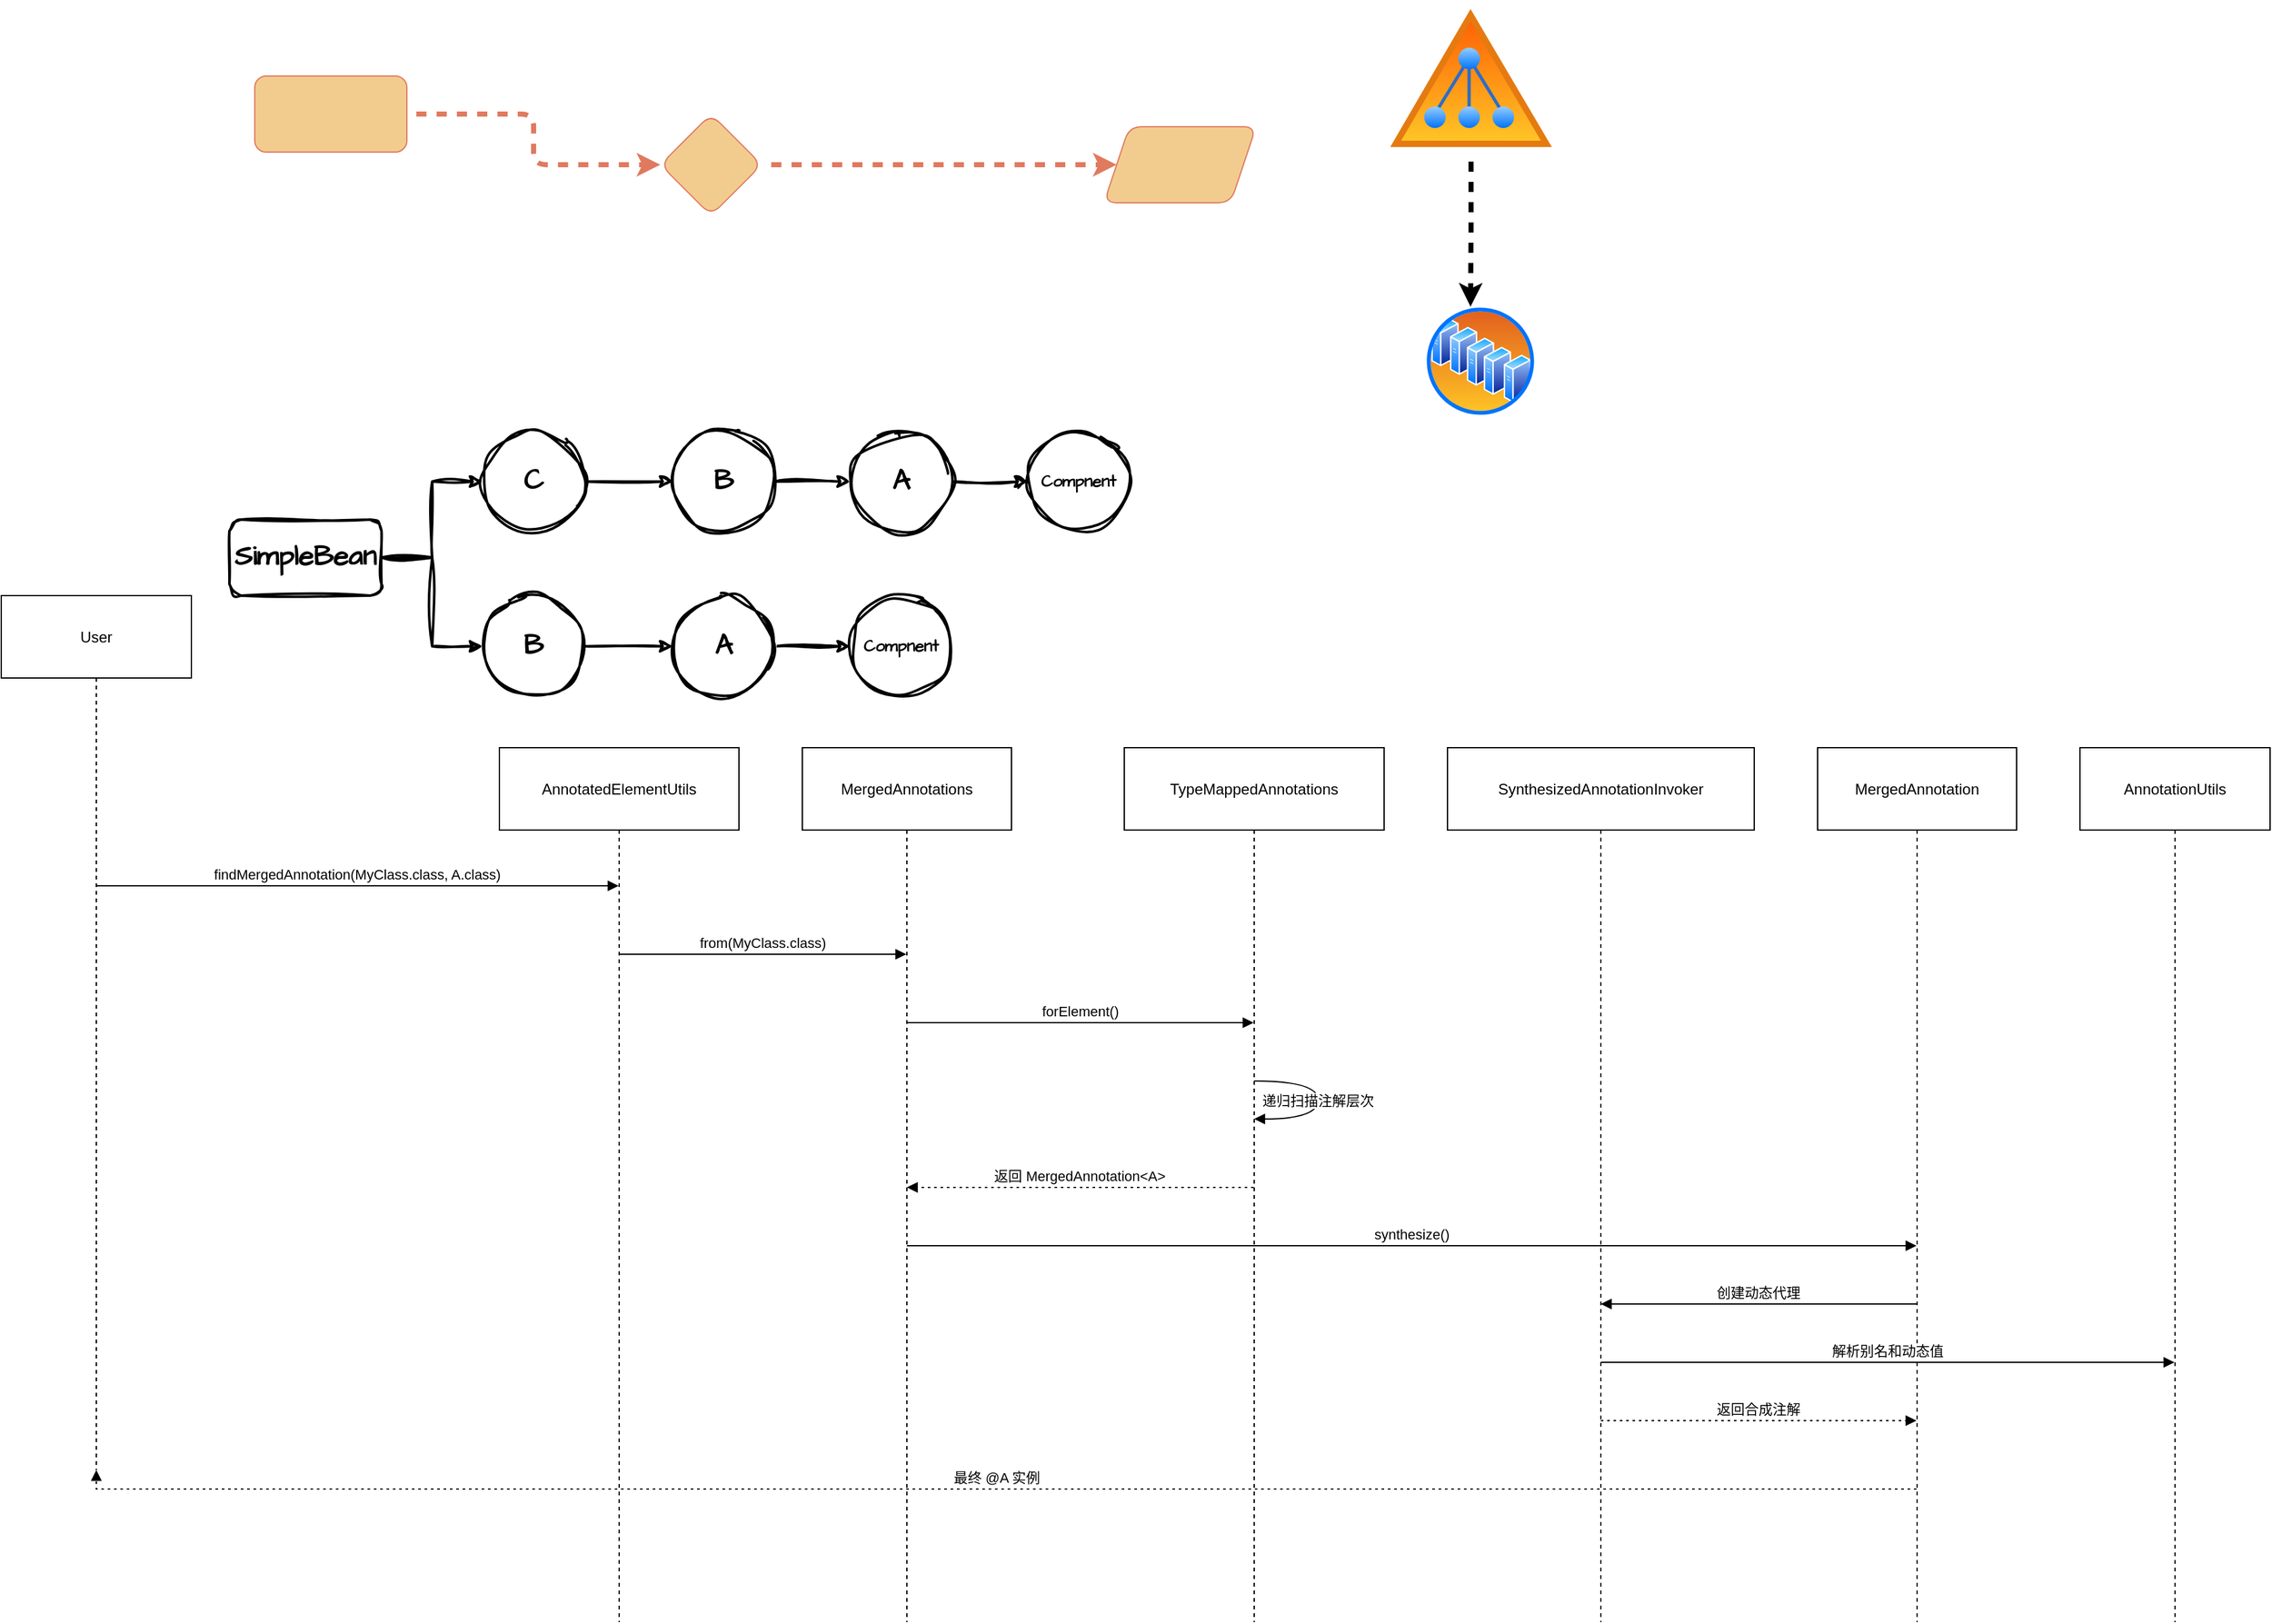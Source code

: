 <mxfile version="27.1.4" pages="2">
  <diagram name="第 1 页" id="ZaIxbTGt9ljsvJBM_i2E">
    <mxGraphModel dx="2115" dy="508" grid="1" gridSize="10" guides="1" tooltips="1" connect="1" arrows="1" fold="1" page="1" pageScale="1" pageWidth="1169" pageHeight="827" background="none" math="0" shadow="0" adaptiveColors="none">
      <root>
        <mxCell id="0" />
        <mxCell id="1" parent="0" />
        <mxCell id="FoRi43nugjsTQ1BUYzOQ-5" value="" style="edgeStyle=orthogonalEdgeStyle;rounded=1;hachureGap=4;orthogonalLoop=1;jettySize=auto;html=1;fontFamily=Architects Daughter;fontSource=https%3A%2F%2Ffonts.googleapis.com%2Fcss%3Ffamily%3DArchitects%2BDaughter;labelBackgroundColor=none;fontColor=default;strokeColor=#E07A5F;flowAnimation=1;shadow=0;strokeWidth=4;" parent="1" source="FoRi43nugjsTQ1BUYzOQ-2" target="FoRi43nugjsTQ1BUYzOQ-4" edge="1">
          <mxGeometry relative="1" as="geometry" />
        </mxCell>
        <mxCell id="FoRi43nugjsTQ1BUYzOQ-3" value="" style="edgeStyle=orthogonalEdgeStyle;rounded=1;hachureGap=4;orthogonalLoop=1;jettySize=auto;html=1;fontFamily=Architects Daughter;fontSource=https%3A%2F%2Ffonts.googleapis.com%2Fcss%3Ffamily%3DArchitects%2BDaughter;labelBackgroundColor=none;fontColor=default;strokeColor=#E07A5F;flowAnimation=1;strokeWidth=4;jumpStyle=arc;" parent="1" source="FoRi43nugjsTQ1BUYzOQ-1" target="FoRi43nugjsTQ1BUYzOQ-2" edge="1">
          <mxGeometry relative="1" as="geometry" />
        </mxCell>
        <mxCell id="FoRi43nugjsTQ1BUYzOQ-1" value="" style="rounded=1;whiteSpace=wrap;html=1;hachureGap=4;fontFamily=Architects Daughter;fontSource=https%3A%2F%2Ffonts.googleapis.com%2Fcss%3Ffamily%3DArchitects%2BDaughter;labelBackgroundColor=none;fillColor=#F2CC8F;strokeColor=#E07A5F;fontColor=#393C56;" parent="1" vertex="1">
          <mxGeometry x="80" y="100" width="120" height="60" as="geometry" />
        </mxCell>
        <mxCell id="FoRi43nugjsTQ1BUYzOQ-2" value="" style="rhombus;whiteSpace=wrap;html=1;fontFamily=Architects Daughter;rounded=1;hachureGap=4;fontSource=https%3A%2F%2Ffonts.googleapis.com%2Fcss%3Ffamily%3DArchitects%2BDaughter;labelBackgroundColor=none;fillColor=#F2CC8F;strokeColor=#E07A5F;fontColor=#393C56;" parent="1" vertex="1">
          <mxGeometry x="400" y="130" width="80" height="80" as="geometry" />
        </mxCell>
        <mxCell id="FoRi43nugjsTQ1BUYzOQ-4" value="" style="shape=parallelogram;perimeter=parallelogramPerimeter;whiteSpace=wrap;html=1;fixedSize=1;fontFamily=Architects Daughter;rounded=1;hachureGap=4;fontSource=https%3A%2F%2Ffonts.googleapis.com%2Fcss%3Ffamily%3DArchitects%2BDaughter;labelBackgroundColor=none;fillColor=#F2CC8F;strokeColor=#E07A5F;fontColor=#393C56;noLabel=0;direction=west;portConstraintRotation=0;fixDash=0;container=0;dropTarget=0;recursiveResize=1;collapsible=0;metaEdit=0;treeFolding=0;treeMoving=0;enumerate=0;comic=0;" parent="1" vertex="1">
          <mxGeometry x="750" y="140" width="120" height="60" as="geometry">
            <mxRectangle x="500" y="360" width="50" height="40" as="alternateBounds" />
          </mxGeometry>
        </mxCell>
        <mxCell id="-wWxlK1CALG98RiuXOY9-1" value="" style="image;aspect=fixed;perimeter=ellipsePerimeter;html=1;align=center;shadow=0;dashed=0;spacingTop=3;image=img/lib/active_directory/active_directory.svg;noLabel=0;" parent="1" vertex="1">
          <mxGeometry x="970" y="40" width="139.18" height="120" as="geometry" />
        </mxCell>
        <mxCell id="-wWxlK1CALG98RiuXOY9-2" value="" style="image;aspect=fixed;perimeter=ellipsePerimeter;html=1;align=center;shadow=0;dashed=0;spacingTop=3;image=img/lib/active_directory/server_farm.svg;" parent="1" vertex="1">
          <mxGeometry x="1003" y="280" width="88" height="90" as="geometry" />
        </mxCell>
        <mxCell id="A8otQemTXDLGVKK_Nkt2-9" style="edgeStyle=orthogonalEdgeStyle;rounded=0;orthogonalLoop=1;jettySize=auto;html=1;entryX=0;entryY=0.5;entryDx=0;entryDy=0;strokeWidth=2;sketch=1;curveFitting=1;jiggle=2;" parent="1" source="A8otQemTXDLGVKK_Nkt2-4" target="A8otQemTXDLGVKK_Nkt2-8" edge="1">
          <mxGeometry relative="1" as="geometry" />
        </mxCell>
        <mxCell id="A8otQemTXDLGVKK_Nkt2-4" value="&lt;font style=&quot;font-size: 22px;&quot;&gt;&lt;b&gt;C&lt;/b&gt;&lt;/font&gt;" style="ellipse;whiteSpace=wrap;html=1;aspect=fixed;hachureGap=4;fontFamily=Architects Daughter;fontSource=https%3A%2F%2Ffonts.googleapis.com%2Fcss%3Ffamily%3DArchitects%2BDaughter;strokeWidth=2;sketch=1;curveFitting=1;jiggle=2;" parent="1" vertex="1">
          <mxGeometry x="260" y="380" width="80" height="80" as="geometry" />
        </mxCell>
        <mxCell id="A8otQemTXDLGVKK_Nkt2-17" value="" style="edgeStyle=orthogonalEdgeStyle;rounded=0;orthogonalLoop=1;jettySize=auto;html=1;strokeWidth=2;sketch=1;curveFitting=1;jiggle=2;" parent="1" source="A8otQemTXDLGVKK_Nkt2-6" target="A8otQemTXDLGVKK_Nkt2-15" edge="1">
          <mxGeometry relative="1" as="geometry" />
        </mxCell>
        <mxCell id="A8otQemTXDLGVKK_Nkt2-6" value="&lt;font style=&quot;font-size: 22px;&quot;&gt;&lt;b&gt;B&lt;/b&gt;&lt;/font&gt;" style="ellipse;whiteSpace=wrap;html=1;aspect=fixed;hachureGap=4;fontFamily=Architects Daughter;fontSource=https%3A%2F%2Ffonts.googleapis.com%2Fcss%3Ffamily%3DArchitects%2BDaughter;strokeWidth=2;sketch=1;curveFitting=1;jiggle=2;" parent="1" vertex="1">
          <mxGeometry x="260" y="510" width="80" height="80" as="geometry" />
        </mxCell>
        <mxCell id="A8otQemTXDLGVKK_Nkt2-11" value="" style="edgeStyle=orthogonalEdgeStyle;rounded=0;orthogonalLoop=1;jettySize=auto;html=1;strokeWidth=2;sketch=1;curveFitting=1;jiggle=2;" parent="1" source="A8otQemTXDLGVKK_Nkt2-8" target="A8otQemTXDLGVKK_Nkt2-10" edge="1">
          <mxGeometry relative="1" as="geometry" />
        </mxCell>
        <mxCell id="A8otQemTXDLGVKK_Nkt2-8" value="&lt;font style=&quot;font-size: 22px;&quot;&gt;&lt;b&gt;B&lt;/b&gt;&lt;/font&gt;" style="ellipse;whiteSpace=wrap;html=1;aspect=fixed;hachureGap=4;fontFamily=Architects Daughter;fontSource=https%3A%2F%2Ffonts.googleapis.com%2Fcss%3Ffamily%3DArchitects%2BDaughter;strokeWidth=2;sketch=1;curveFitting=1;jiggle=2;" parent="1" vertex="1">
          <mxGeometry x="410" y="380" width="80" height="80" as="geometry" />
        </mxCell>
        <mxCell id="A8otQemTXDLGVKK_Nkt2-13" value="" style="edgeStyle=orthogonalEdgeStyle;rounded=0;orthogonalLoop=1;jettySize=auto;html=1;strokeWidth=2;sketch=1;curveFitting=1;jiggle=2;" parent="1" source="A8otQemTXDLGVKK_Nkt2-10" target="A8otQemTXDLGVKK_Nkt2-12" edge="1">
          <mxGeometry relative="1" as="geometry" />
        </mxCell>
        <mxCell id="A8otQemTXDLGVKK_Nkt2-10" value="&lt;font style=&quot;font-size: 22px;&quot;&gt;&lt;b&gt;A&lt;/b&gt;&lt;/font&gt;" style="ellipse;whiteSpace=wrap;html=1;aspect=fixed;hachureGap=4;fontFamily=Architects Daughter;fontSource=https%3A%2F%2Ffonts.googleapis.com%2Fcss%3Ffamily%3DArchitects%2BDaughter;strokeWidth=2;sketch=1;curveFitting=1;jiggle=2;" parent="1" vertex="1">
          <mxGeometry x="550" y="380" width="80" height="80" as="geometry" />
        </mxCell>
        <mxCell id="A8otQemTXDLGVKK_Nkt2-12" value="&lt;font style=&quot;font-size: 13px;&quot;&gt;&lt;b style=&quot;&quot;&gt;Compnent&lt;/b&gt;&lt;/font&gt;" style="ellipse;whiteSpace=wrap;html=1;aspect=fixed;hachureGap=4;fontFamily=Architects Daughter;fontSource=https%3A%2F%2Ffonts.googleapis.com%2Fcss%3Ffamily%3DArchitects%2BDaughter;strokeWidth=2;sketch=1;curveFitting=1;jiggle=2;" parent="1" vertex="1">
          <mxGeometry x="690" y="380" width="80" height="80" as="geometry" />
        </mxCell>
        <mxCell id="A8otQemTXDLGVKK_Nkt2-14" value="" style="edgeStyle=orthogonalEdgeStyle;rounded=0;orthogonalLoop=1;jettySize=auto;html=1;strokeWidth=2;sketch=1;curveFitting=1;jiggle=2;" parent="1" source="A8otQemTXDLGVKK_Nkt2-15" target="A8otQemTXDLGVKK_Nkt2-16" edge="1">
          <mxGeometry relative="1" as="geometry" />
        </mxCell>
        <mxCell id="A8otQemTXDLGVKK_Nkt2-15" value="&lt;font style=&quot;font-size: 22px;&quot;&gt;&lt;b&gt;A&lt;/b&gt;&lt;/font&gt;" style="ellipse;whiteSpace=wrap;html=1;aspect=fixed;hachureGap=4;fontFamily=Architects Daughter;fontSource=https%3A%2F%2Ffonts.googleapis.com%2Fcss%3Ffamily%3DArchitects%2BDaughter;strokeWidth=2;sketch=1;curveFitting=1;jiggle=2;" parent="1" vertex="1">
          <mxGeometry x="410" y="510" width="80" height="80" as="geometry" />
        </mxCell>
        <mxCell id="A8otQemTXDLGVKK_Nkt2-16" value="&lt;font style=&quot;font-size: 13px;&quot;&gt;&lt;b style=&quot;&quot;&gt;Compnent&lt;/b&gt;&lt;/font&gt;" style="ellipse;whiteSpace=wrap;html=1;aspect=fixed;hachureGap=4;fontFamily=Architects Daughter;fontSource=https%3A%2F%2Ffonts.googleapis.com%2Fcss%3Ffamily%3DArchitects%2BDaughter;strokeWidth=2;sketch=1;curveFitting=1;jiggle=2;" parent="1" vertex="1">
          <mxGeometry x="550" y="510" width="80" height="80" as="geometry" />
        </mxCell>
        <mxCell id="A8otQemTXDLGVKK_Nkt2-19" style="edgeStyle=orthogonalEdgeStyle;rounded=0;orthogonalLoop=1;jettySize=auto;html=1;entryX=0;entryY=0.5;entryDx=0;entryDy=0;strokeWidth=2;sketch=1;curveFitting=1;jiggle=2;" parent="1" source="A8otQemTXDLGVKK_Nkt2-18" target="A8otQemTXDLGVKK_Nkt2-4" edge="1">
          <mxGeometry relative="1" as="geometry" />
        </mxCell>
        <mxCell id="A8otQemTXDLGVKK_Nkt2-20" style="edgeStyle=orthogonalEdgeStyle;rounded=0;orthogonalLoop=1;jettySize=auto;html=1;entryX=0;entryY=0.5;entryDx=0;entryDy=0;strokeWidth=2;sketch=1;curveFitting=1;jiggle=2;" parent="1" source="A8otQemTXDLGVKK_Nkt2-18" target="A8otQemTXDLGVKK_Nkt2-6" edge="1">
          <mxGeometry relative="1" as="geometry" />
        </mxCell>
        <mxCell id="A8otQemTXDLGVKK_Nkt2-18" value="&lt;font face=&quot;Architects Daughter&quot;&gt;&lt;span style=&quot;font-size: 22px;&quot;&gt;&lt;b&gt;SimpleBean&lt;/b&gt;&lt;/span&gt;&lt;/font&gt;" style="rounded=1;whiteSpace=wrap;html=1;strokeWidth=2;sketch=1;curveFitting=1;jiggle=2;" parent="1" vertex="1">
          <mxGeometry x="60" y="450" width="120" height="60" as="geometry" />
        </mxCell>
        <mxCell id="A8otQemTXDLGVKK_Nkt2-21" style="edgeStyle=orthogonalEdgeStyle;rounded=0;orthogonalLoop=1;jettySize=auto;html=1;entryX=0.411;entryY=0.022;entryDx=0;entryDy=0;entryPerimeter=0;flowAnimation=1;strokeWidth=4;" parent="1" source="-wWxlK1CALG98RiuXOY9-1" target="-wWxlK1CALG98RiuXOY9-2" edge="1">
          <mxGeometry relative="1" as="geometry" />
        </mxCell>
        <mxCell id="3ZHPrcl5G1pGr7z4v0Rn-2" value="User" style="shape=umlLifeline;perimeter=lifelinePerimeter;whiteSpace=wrap;container=1;dropTarget=0;collapsible=0;recursiveResize=0;outlineConnect=0;portConstraint=eastwest;newEdgeStyle={&quot;edgeStyle&quot;:&quot;elbowEdgeStyle&quot;,&quot;elbow&quot;:&quot;vertical&quot;,&quot;curved&quot;:0,&quot;rounded&quot;:0};size=65;shadow=0;" parent="1" vertex="1">
          <mxGeometry x="-120" y="510" width="150" height="690" as="geometry" />
        </mxCell>
        <mxCell id="3ZHPrcl5G1pGr7z4v0Rn-3" value="AnnotatedElementUtils" style="shape=umlLifeline;perimeter=lifelinePerimeter;whiteSpace=wrap;container=1;dropTarget=0;collapsible=0;recursiveResize=0;outlineConnect=0;portConstraint=eastwest;newEdgeStyle={&quot;edgeStyle&quot;:&quot;elbowEdgeStyle&quot;,&quot;elbow&quot;:&quot;vertical&quot;,&quot;curved&quot;:0,&quot;rounded&quot;:0};size=65;shadow=0;" parent="1" vertex="1">
          <mxGeometry x="273" y="630" width="189" height="690" as="geometry" />
        </mxCell>
        <mxCell id="3ZHPrcl5G1pGr7z4v0Rn-4" value="MergedAnnotations" style="shape=umlLifeline;perimeter=lifelinePerimeter;whiteSpace=wrap;container=1;dropTarget=0;collapsible=0;recursiveResize=0;outlineConnect=0;portConstraint=eastwest;newEdgeStyle={&quot;edgeStyle&quot;:&quot;elbowEdgeStyle&quot;,&quot;elbow&quot;:&quot;vertical&quot;,&quot;curved&quot;:0,&quot;rounded&quot;:0};size=65;" parent="1" vertex="1">
          <mxGeometry x="512" y="630" width="165" height="690" as="geometry" />
        </mxCell>
        <mxCell id="3ZHPrcl5G1pGr7z4v0Rn-5" value="TypeMappedAnnotations" style="shape=umlLifeline;perimeter=lifelinePerimeter;whiteSpace=wrap;container=1;dropTarget=0;collapsible=0;recursiveResize=0;outlineConnect=0;portConstraint=eastwest;newEdgeStyle={&quot;edgeStyle&quot;:&quot;elbowEdgeStyle&quot;,&quot;elbow&quot;:&quot;vertical&quot;,&quot;curved&quot;:0,&quot;rounded&quot;:0};size=65;" parent="1" vertex="1">
          <mxGeometry x="766" y="630" width="205" height="690" as="geometry" />
        </mxCell>
        <mxCell id="3ZHPrcl5G1pGr7z4v0Rn-6" value="SynthesizedAnnotationInvoker" style="shape=umlLifeline;perimeter=lifelinePerimeter;whiteSpace=wrap;container=1;dropTarget=0;collapsible=0;recursiveResize=0;outlineConnect=0;portConstraint=eastwest;newEdgeStyle={&quot;edgeStyle&quot;:&quot;elbowEdgeStyle&quot;,&quot;elbow&quot;:&quot;vertical&quot;,&quot;curved&quot;:0,&quot;rounded&quot;:0};size=65;" parent="1" vertex="1">
          <mxGeometry x="1021" y="630" width="242" height="690" as="geometry" />
        </mxCell>
        <mxCell id="3ZHPrcl5G1pGr7z4v0Rn-7" value="MergedAnnotation" style="shape=umlLifeline;perimeter=lifelinePerimeter;whiteSpace=wrap;container=1;dropTarget=0;collapsible=0;recursiveResize=0;outlineConnect=0;portConstraint=eastwest;newEdgeStyle={&quot;edgeStyle&quot;:&quot;elbowEdgeStyle&quot;,&quot;elbow&quot;:&quot;vertical&quot;,&quot;curved&quot;:0,&quot;rounded&quot;:0};size=65;" parent="1" vertex="1">
          <mxGeometry x="1313" y="630" width="157" height="690" as="geometry" />
        </mxCell>
        <mxCell id="3ZHPrcl5G1pGr7z4v0Rn-8" value="AnnotationUtils" style="shape=umlLifeline;perimeter=lifelinePerimeter;whiteSpace=wrap;container=1;dropTarget=0;collapsible=0;recursiveResize=0;outlineConnect=0;portConstraint=eastwest;newEdgeStyle={&quot;edgeStyle&quot;:&quot;elbowEdgeStyle&quot;,&quot;elbow&quot;:&quot;vertical&quot;,&quot;curved&quot;:0,&quot;rounded&quot;:0};size=65;" parent="1" vertex="1">
          <mxGeometry x="1520" y="630" width="150" height="690" as="geometry" />
        </mxCell>
        <mxCell id="3ZHPrcl5G1pGr7z4v0Rn-9" value="findMergedAnnotation(MyClass.class, A.class)" style="verticalAlign=bottom;edgeStyle=elbowEdgeStyle;elbow=vertical;curved=0;rounded=0;endArrow=block;shadow=0;" parent="1" source="3ZHPrcl5G1pGr7z4v0Rn-2" target="3ZHPrcl5G1pGr7z4v0Rn-3" edge="1">
          <mxGeometry relative="1" as="geometry">
            <Array as="points">
              <mxPoint x="170" y="739" />
            </Array>
          </mxGeometry>
        </mxCell>
        <mxCell id="3ZHPrcl5G1pGr7z4v0Rn-10" value="from(MyClass.class)" style="verticalAlign=bottom;edgeStyle=elbowEdgeStyle;elbow=vertical;curved=0;rounded=0;endArrow=block;" parent="1" source="3ZHPrcl5G1pGr7z4v0Rn-3" target="3ZHPrcl5G1pGr7z4v0Rn-4" edge="1">
          <mxGeometry relative="1" as="geometry">
            <Array as="points">
              <mxPoint x="489" y="793" />
            </Array>
          </mxGeometry>
        </mxCell>
        <mxCell id="3ZHPrcl5G1pGr7z4v0Rn-11" value="forElement()" style="verticalAlign=bottom;edgeStyle=elbowEdgeStyle;elbow=vertical;curved=0;rounded=0;endArrow=block;" parent="1" source="3ZHPrcl5G1pGr7z4v0Rn-4" target="3ZHPrcl5G1pGr7z4v0Rn-5" edge="1">
          <mxGeometry relative="1" as="geometry">
            <Array as="points">
              <mxPoint x="740" y="847" />
            </Array>
          </mxGeometry>
        </mxCell>
        <mxCell id="3ZHPrcl5G1pGr7z4v0Rn-12" value="递归扫描注解层次" style="curved=1;endArrow=block;rounded=0;" parent="1" source="3ZHPrcl5G1pGr7z4v0Rn-5" target="3ZHPrcl5G1pGr7z4v0Rn-5" edge="1">
          <mxGeometry relative="1" as="geometry">
            <Array as="points">
              <mxPoint x="919" y="893" />
              <mxPoint x="919" y="923" />
            </Array>
          </mxGeometry>
        </mxCell>
        <mxCell id="3ZHPrcl5G1pGr7z4v0Rn-13" value="返回 MergedAnnotation&lt;A&gt;" style="verticalAlign=bottom;edgeStyle=elbowEdgeStyle;elbow=vertical;curved=0;rounded=0;dashed=1;dashPattern=2 3;endArrow=block;" parent="1" source="3ZHPrcl5G1pGr7z4v0Rn-5" target="3ZHPrcl5G1pGr7z4v0Rn-4" edge="1">
          <mxGeometry relative="1" as="geometry">
            <Array as="points">
              <mxPoint x="743" y="977" />
            </Array>
          </mxGeometry>
        </mxCell>
        <mxCell id="3ZHPrcl5G1pGr7z4v0Rn-14" value="synthesize()" style="verticalAlign=bottom;edgeStyle=elbowEdgeStyle;elbow=vertical;curved=0;rounded=0;endArrow=block;" parent="1" source="3ZHPrcl5G1pGr7z4v0Rn-4" target="3ZHPrcl5G1pGr7z4v0Rn-7" edge="1">
          <mxGeometry relative="1" as="geometry">
            <Array as="points">
              <mxPoint x="1001" y="1023" />
            </Array>
          </mxGeometry>
        </mxCell>
        <mxCell id="3ZHPrcl5G1pGr7z4v0Rn-15" value="创建动态代理" style="verticalAlign=bottom;edgeStyle=elbowEdgeStyle;elbow=vertical;curved=0;rounded=0;endArrow=block;" parent="1" source="3ZHPrcl5G1pGr7z4v0Rn-7" target="3ZHPrcl5G1pGr7z4v0Rn-6" edge="1">
          <mxGeometry relative="1" as="geometry">
            <Array as="points">
              <mxPoint x="1278" y="1069" />
            </Array>
          </mxGeometry>
        </mxCell>
        <mxCell id="3ZHPrcl5G1pGr7z4v0Rn-16" value="解析别名和动态值" style="verticalAlign=bottom;edgeStyle=elbowEdgeStyle;elbow=vertical;curved=0;rounded=0;endArrow=block;" parent="1" source="3ZHPrcl5G1pGr7z4v0Rn-6" target="3ZHPrcl5G1pGr7z4v0Rn-8" edge="1">
          <mxGeometry relative="1" as="geometry">
            <Array as="points">
              <mxPoint x="1377" y="1115" />
            </Array>
          </mxGeometry>
        </mxCell>
        <mxCell id="3ZHPrcl5G1pGr7z4v0Rn-17" value="返回合成注解" style="verticalAlign=bottom;edgeStyle=elbowEdgeStyle;elbow=vertical;curved=0;rounded=0;dashed=1;dashPattern=2 3;endArrow=block;" parent="1" source="3ZHPrcl5G1pGr7z4v0Rn-6" target="3ZHPrcl5G1pGr7z4v0Rn-7" edge="1">
          <mxGeometry relative="1" as="geometry">
            <Array as="points">
              <mxPoint x="1275" y="1161" />
            </Array>
          </mxGeometry>
        </mxCell>
        <mxCell id="3ZHPrcl5G1pGr7z4v0Rn-18" value="最终 @A 实例" style="verticalAlign=bottom;edgeStyle=elbowEdgeStyle;elbow=vertical;curved=0;rounded=0;dashed=1;dashPattern=2 3;endArrow=block;" parent="1" source="3ZHPrcl5G1pGr7z4v0Rn-7" target="3ZHPrcl5G1pGr7z4v0Rn-2" edge="1">
          <mxGeometry relative="1" as="geometry">
            <Array as="points">
              <mxPoint x="685" y="1215" />
            </Array>
          </mxGeometry>
        </mxCell>
      </root>
    </mxGraphModel>
  </diagram>
  <diagram name="第 1 页 的副本" id="8J8cLOSBtVwrko91boQ2">
    <mxGraphModel dx="1213" dy="657" grid="1" gridSize="10" guides="1" tooltips="1" connect="1" arrows="1" fold="1" page="1" pageScale="1" pageWidth="1169" pageHeight="827" background="none" math="0" shadow="0" adaptiveColors="none">
      <root>
        <mxCell id="tZkZBpLUCjEgeV6Xtni8-0" />
        <mxCell id="tZkZBpLUCjEgeV6Xtni8-1" parent="tZkZBpLUCjEgeV6Xtni8-0" />
        <mxCell id="tZkZBpLUCjEgeV6Xtni8-2" value="" style="edgeStyle=orthogonalEdgeStyle;rounded=1;sketch=1;hachureGap=4;jiggle=2;curveFitting=1;orthogonalLoop=1;jettySize=auto;html=1;fontFamily=Architects Daughter;fontSource=https%3A%2F%2Ffonts.googleapis.com%2Fcss%3Ffamily%3DArchitects%2BDaughter;labelBackgroundColor=none;fontColor=default;strokeColor=#E07A5F;" edge="1" parent="tZkZBpLUCjEgeV6Xtni8-1" source="tZkZBpLUCjEgeV6Xtni8-3" target="tZkZBpLUCjEgeV6Xtni8-5">
          <mxGeometry relative="1" as="geometry" />
        </mxCell>
        <mxCell id="tZkZBpLUCjEgeV6Xtni8-3" value="" style="rounded=1;whiteSpace=wrap;html=1;sketch=1;hachureGap=4;jiggle=2;curveFitting=1;fontFamily=Architects Daughter;fontSource=https%3A%2F%2Ffonts.googleapis.com%2Fcss%3Ffamily%3DArchitects%2BDaughter;labelBackgroundColor=none;fillColor=#F2CC8F;strokeColor=#E07A5F;fontColor=#393C56;" vertex="1" parent="tZkZBpLUCjEgeV6Xtni8-1">
          <mxGeometry x="110" y="200" width="120" height="60" as="geometry" />
        </mxCell>
        <mxCell id="tZkZBpLUCjEgeV6Xtni8-4" value="" style="edgeStyle=orthogonalEdgeStyle;rounded=1;sketch=1;hachureGap=4;jiggle=2;curveFitting=1;orthogonalLoop=1;jettySize=auto;html=1;fontFamily=Architects Daughter;fontSource=https%3A%2F%2Ffonts.googleapis.com%2Fcss%3Ffamily%3DArchitects%2BDaughter;labelBackgroundColor=none;fontColor=default;strokeColor=#E07A5F;" edge="1" parent="tZkZBpLUCjEgeV6Xtni8-1" source="tZkZBpLUCjEgeV6Xtni8-5" target="tZkZBpLUCjEgeV6Xtni8-6">
          <mxGeometry relative="1" as="geometry" />
        </mxCell>
        <mxCell id="tZkZBpLUCjEgeV6Xtni8-5" value="" style="rhombus;whiteSpace=wrap;html=1;fontFamily=Architects Daughter;rounded=1;sketch=1;hachureGap=4;jiggle=2;curveFitting=1;fontSource=https%3A%2F%2Ffonts.googleapis.com%2Fcss%3Ffamily%3DArchitects%2BDaughter;labelBackgroundColor=none;fillColor=#F2CC8F;strokeColor=#E07A5F;fontColor=#393C56;" vertex="1" parent="tZkZBpLUCjEgeV6Xtni8-1">
          <mxGeometry x="330" y="190" width="80" height="80" as="geometry" />
        </mxCell>
        <mxCell id="tZkZBpLUCjEgeV6Xtni8-6" value="" style="shape=parallelogram;perimeter=parallelogramPerimeter;whiteSpace=wrap;html=1;fixedSize=1;fontFamily=Architects Daughter;rounded=1;sketch=1;hachureGap=4;jiggle=2;curveFitting=1;fontSource=https%3A%2F%2Ffonts.googleapis.com%2Fcss%3Ffamily%3DArchitects%2BDaughter;labelBackgroundColor=none;fillColor=#F2CC8F;strokeColor=#E07A5F;fontColor=#393C56;" vertex="1" parent="tZkZBpLUCjEgeV6Xtni8-1">
          <mxGeometry x="480" y="200" width="120" height="60" as="geometry" />
        </mxCell>
      </root>
    </mxGraphModel>
  </diagram>
</mxfile>
